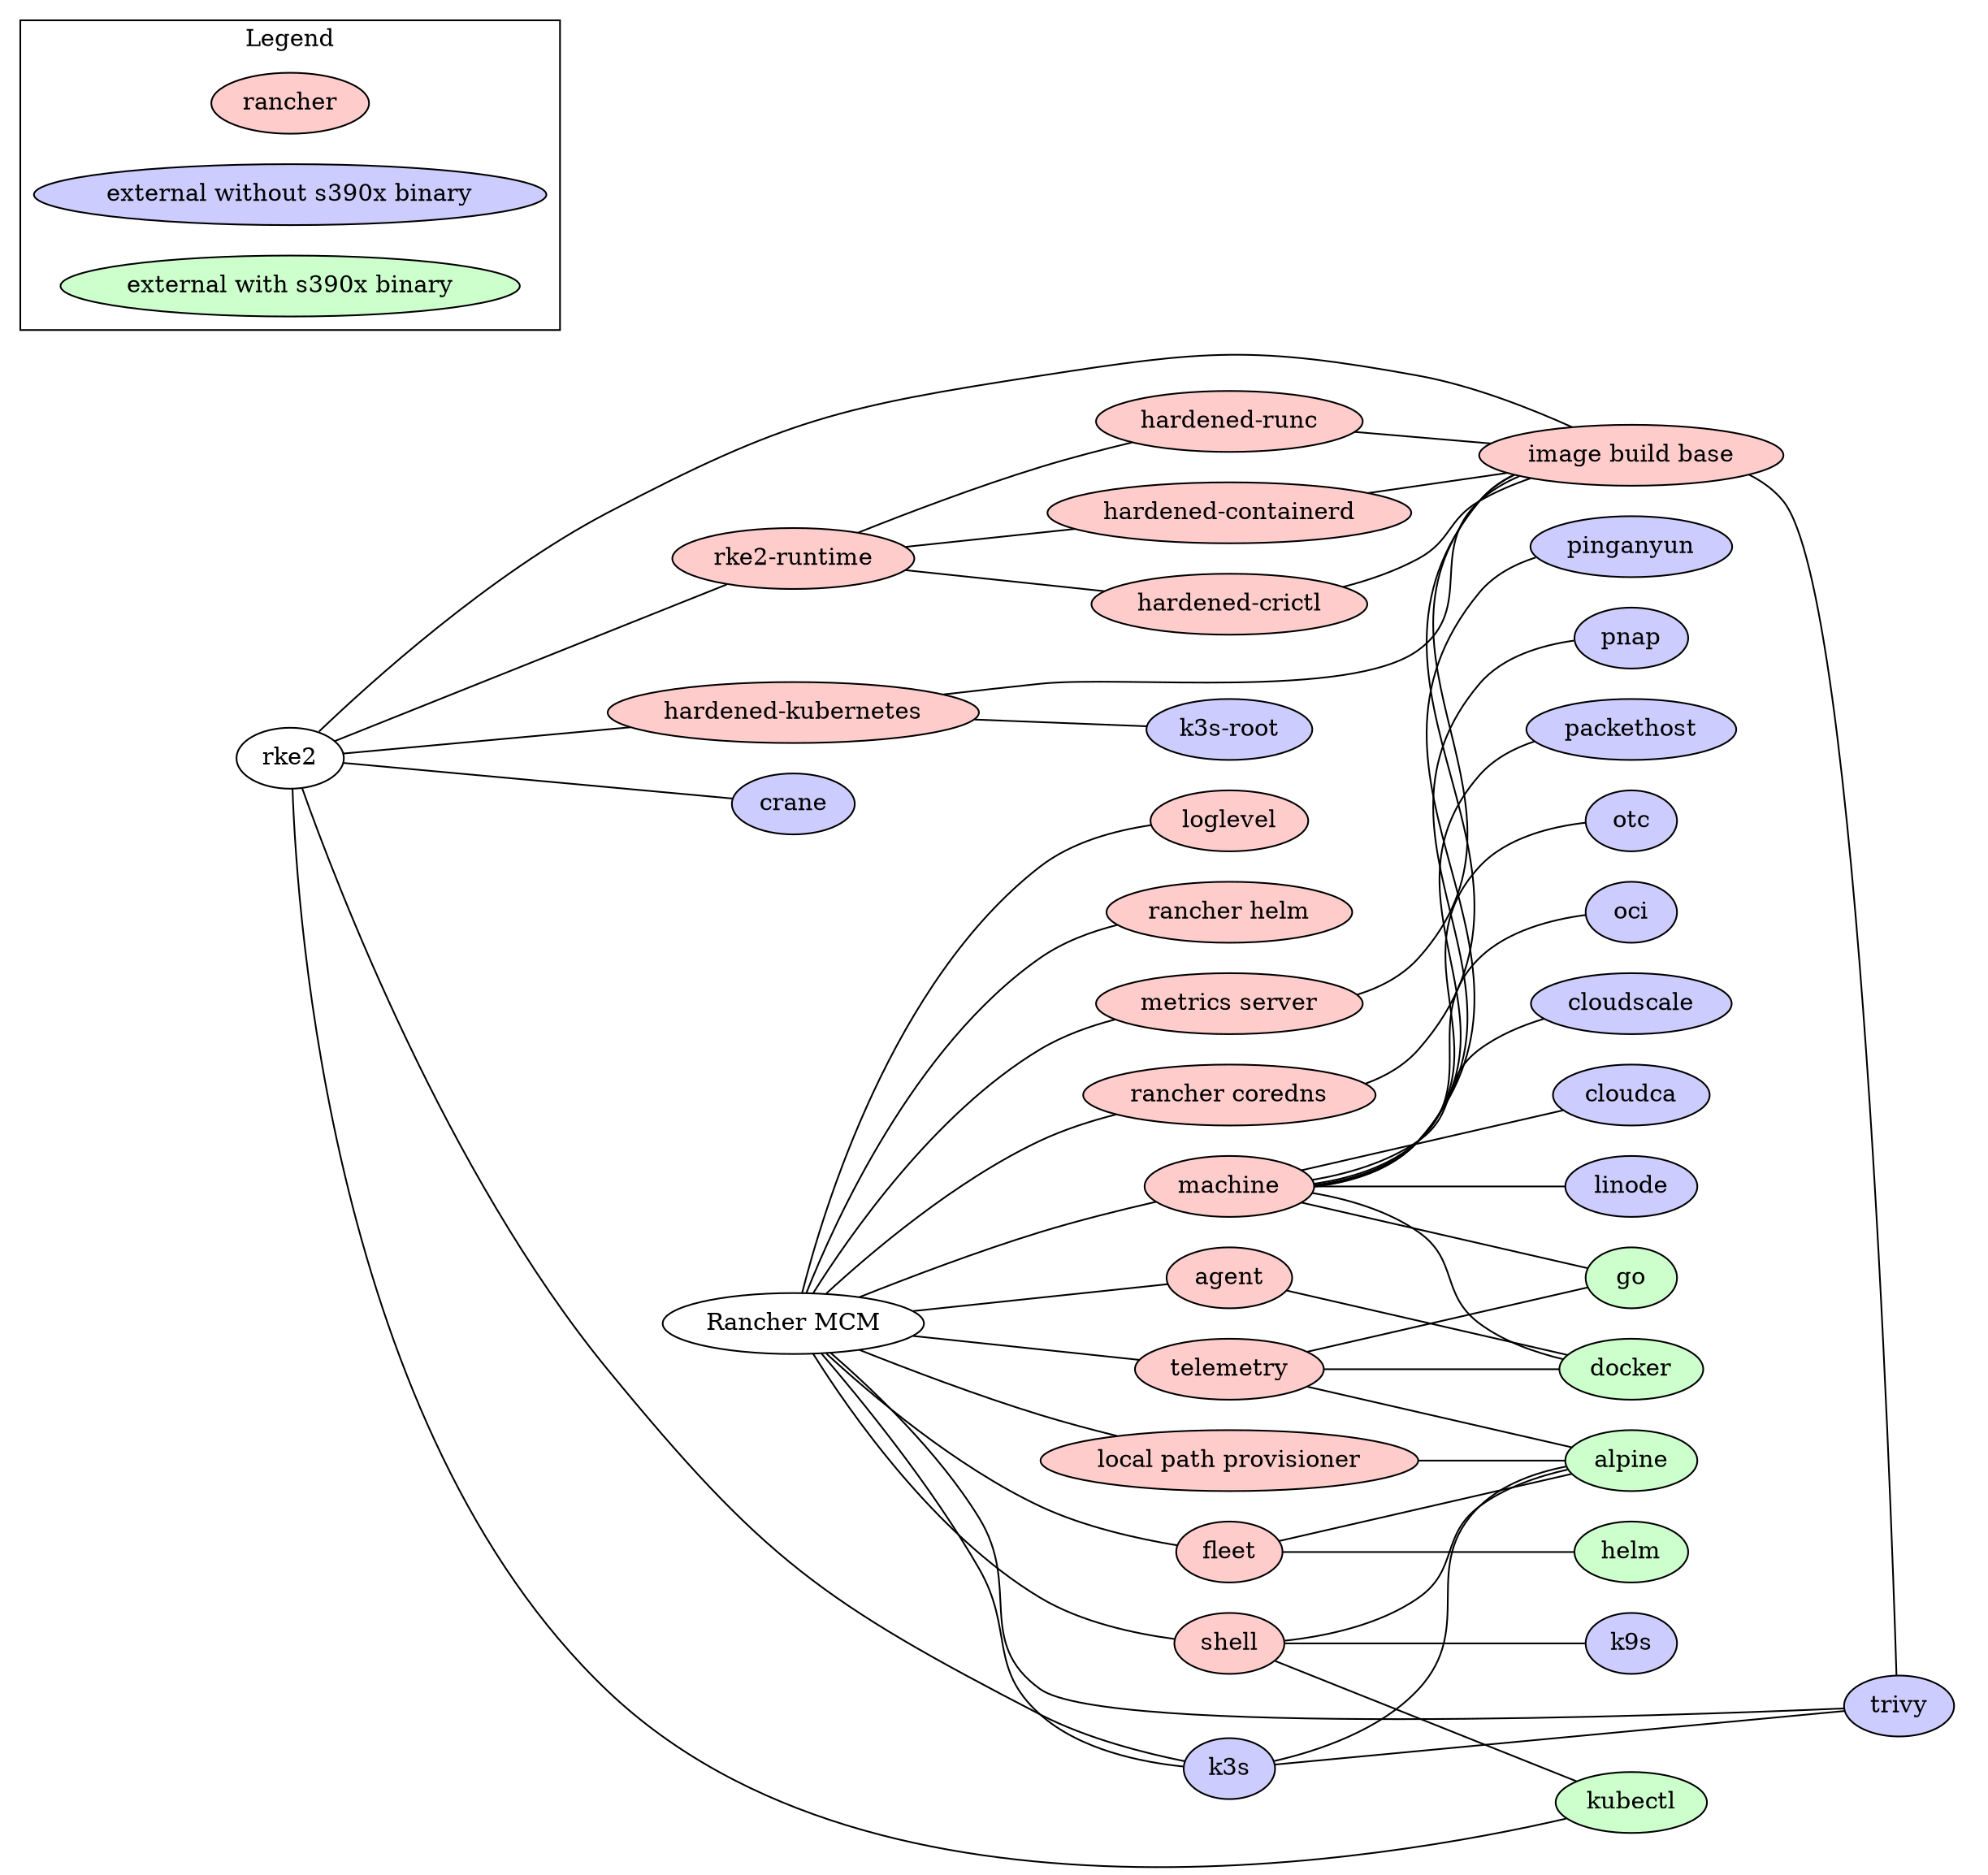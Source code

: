 graph {
rankdir="LR";
    subgraph cluster1 {
        color = transparent ;
        linode [style=filled, fillcolor="#ccccff", href="https://github.com/linode/docker-machine-driver-linode/"]
        cloudca [style=filled, fillcolor="#ccccff", href="https://github.com/cloud-ca/docker-machine-driver-cloudca"]
        cloudscale [style=filled, fillcolor="#ccccff", href="https://github.com/cloudscale-ch/docker-machine-driver-cloudscale"]
        oci [style=filled, fillcolor="#ccccff", href="https://github.com/rancher-plugins/rancher-machine-driver-oci"]
        otc [style=filled, fillcolor="#ccccff", href="https://github.com/rancher-plugins/rancher-machine-driver-otc"]
        packethost [style=filled, fillcolor="#ccccff", href="https://github.com/packethost/docker-machine-driver-packet"]
        pnap [style=filled, fillcolor="#ccccff", href="https://github.com/phoenixnap/docker-machine-driver-pnap"]
        pinganyun  [style=filled, fillcolor="#ccccff", href="https://drivers.rancher.cn/node-driver-/0.3.0"]
        go [style=filled, fillcolor="#ccffcc"];
        docker [style=filled, fillcolor="#ccffcc"];
        machine [style=filled, fillcolor="#ffcccc", href="https://github.com/rancher/machine"];
        machine -- docker;
        machine -- go;
        machine -- linode;
        machine -- cloudca;
        machine -- cloudscale;
        machine -- oci;
        machine -- otc;
        machine -- packethost;
        machine -- pnap;
        machine -- pinganyun;
        alpine [style=filled, fillcolor="#ccffcc", href="https://hub.docker.com/_/alpine"]
        telemetry [style=filled, fillcolor="#ffcccc", href="https://github.com/rancher/telemetry"];
        telemetry -- go;
        telemetry -- docker;
        telemetry -- alpine;
        "rancher helm"  [style=filled, fillcolor="#ffcccc", href="https://github.com/rancher/helm"];
        loglevel [style=filled, fillcolor="#ffcccc", href="hhttps://github.com/rancher/loglevel"];
        "image build base"  [style=filled, fillcolor="#ffcccc", href="https://github.com/rancher/image-build-base"];
        "image build base" -- trivy;
        "rancher coredns"  [style=filled, fillcolor="#ffcccc", href="https://github.com/rancher/image-build-coredns"];
        "rancher coredns" -- "image build base";
        kubectl  [style=filled, fillcolor="#ccffcc", href="https://storage.googleapis.com/kubernetes-release"];
        k9s [style=filled, fillcolor="#ccccff", href="https://github.com/derailed/k9s/releases"];
        shell [style=filled, fillcolor="#ffcccc", href="https://github.com/rancher/shell"];
        shell -- alpine;
        shell -- kubectl;
        shell -- k9s;
        "metrics server" [style=filled, fillcolor="#ffcccc", href="https://github.com/rancher/image-build-k8s-metrics-server"];
        "metrics server" -- "image build base";
        "local path provisioner" [style=filled, fillcolor="#ffcccc", href="https://github.com/rancher/local-path-provisioner"];
        "local path provisioner" -- alpine;
        helm [style=filled, fillcolor="#ccffcc", href="https://get.helm.sh"];
        fleet [style=filled, fillcolor="#ffcccc", href="https://github.com/rancher/fleet"];
        fleet -- helm;
        fleet -- alpine;
        agent [style=filled, fillcolor="#ffcccc", href="https://github.com/rancher/agent"];
        agent -- docker;
        trivy [style=filled, fillcolor="#ccccff", href="https://github.com/aquasecurity/trivy"];
        k3s [style=filled, fillcolor="#ccccff", href="https://github.com/k3s-io/k3s"];
        k3s -- trivy;
        k3s -- alpine;
        "Rancher MCM" [href="https://github.com/rancher/rancher"];
        "Rancher MCM" -- machine;
        "Rancher MCM" -- telemetry;
        "Rancher MCM" -- "rancher helm";
        "Rancher MCM" -- loglevel;
        "Rancher MCM" -- "rancher coredns";
        "Rancher MCM" -- shell;
        "Rancher MCM" -- "metrics server";
        "Rancher MCM" -- "local path provisioner";
        "Rancher MCM" -- fleet;
        "Rancher MCM" -- agent;
        "Rancher MCM" -- trivy;
        "Rancher MCM" -- k3s;
        rke2 [href="https://github.com/rancher/rke2"];
        "rke2-runtime" [style=filled, fillcolor="#ffcccc", href="https://github.com/rancher/rke2"]; 
        rke2 -- "rke2-runtime";
        "hardened-containerd"   [style=filled, fillcolor="#ffcccc", href="https://github.com/rancher/image-build-containerd"];
        "hardened-containerd" -- "image build base";
        "hardened-runc" [style=filled, fillcolor="#ffcccc", href="https://github.com/rancher/image-build-runc"];
        "hardened-runc" -- "image build base";
        "hardened-crictl"  [style=filled, fillcolor="#ffcccc", href="https://github.com/rancher/image-build-crictl"];
        "hardened-crictl" -- "image build base";
        "rke2-runtime" -- "hardened-containerd";
        "rke2-runtime" -- "hardened-runc";
        "rke2-runtime" -- "hardened-crictl";
        rke2 -- "image build base";
        rke2 -- k3s;
        rke2 -- kubectl;
        crane [style=filled, fillcolor="#ccccff", href="https://github.com/google/go-containerregistry"];
        rke2 -- crane;
        "hardened-kubernetes" [style=filled, fillcolor="#ffcccc", href="https://github.com/rancher/image-build-kubernetes"];
        rke2 -- "hardened-kubernetes";
        "k3s-root" [style=filled, fillcolor="#ccccff", href="https://github.com/k3s-io/k3s-root"];
        "hardened-kubernetes" -- "k3s-root";
        "hardened-kubernetes" -- "image build base";
    }
    

    subgraph cluster2 {
        label = "Legend" ;
        shape = rectangle ;
        color = black ;
        rancher [style=filled, fillcolor="#ffcccc"] ;
        "external without s390x binary" [style=filled, fillcolor="#ccccff"] ;
        "external with s390x binary" [style=filled, fillcolor="#ccffcc", weight=100] ;
    }
}
